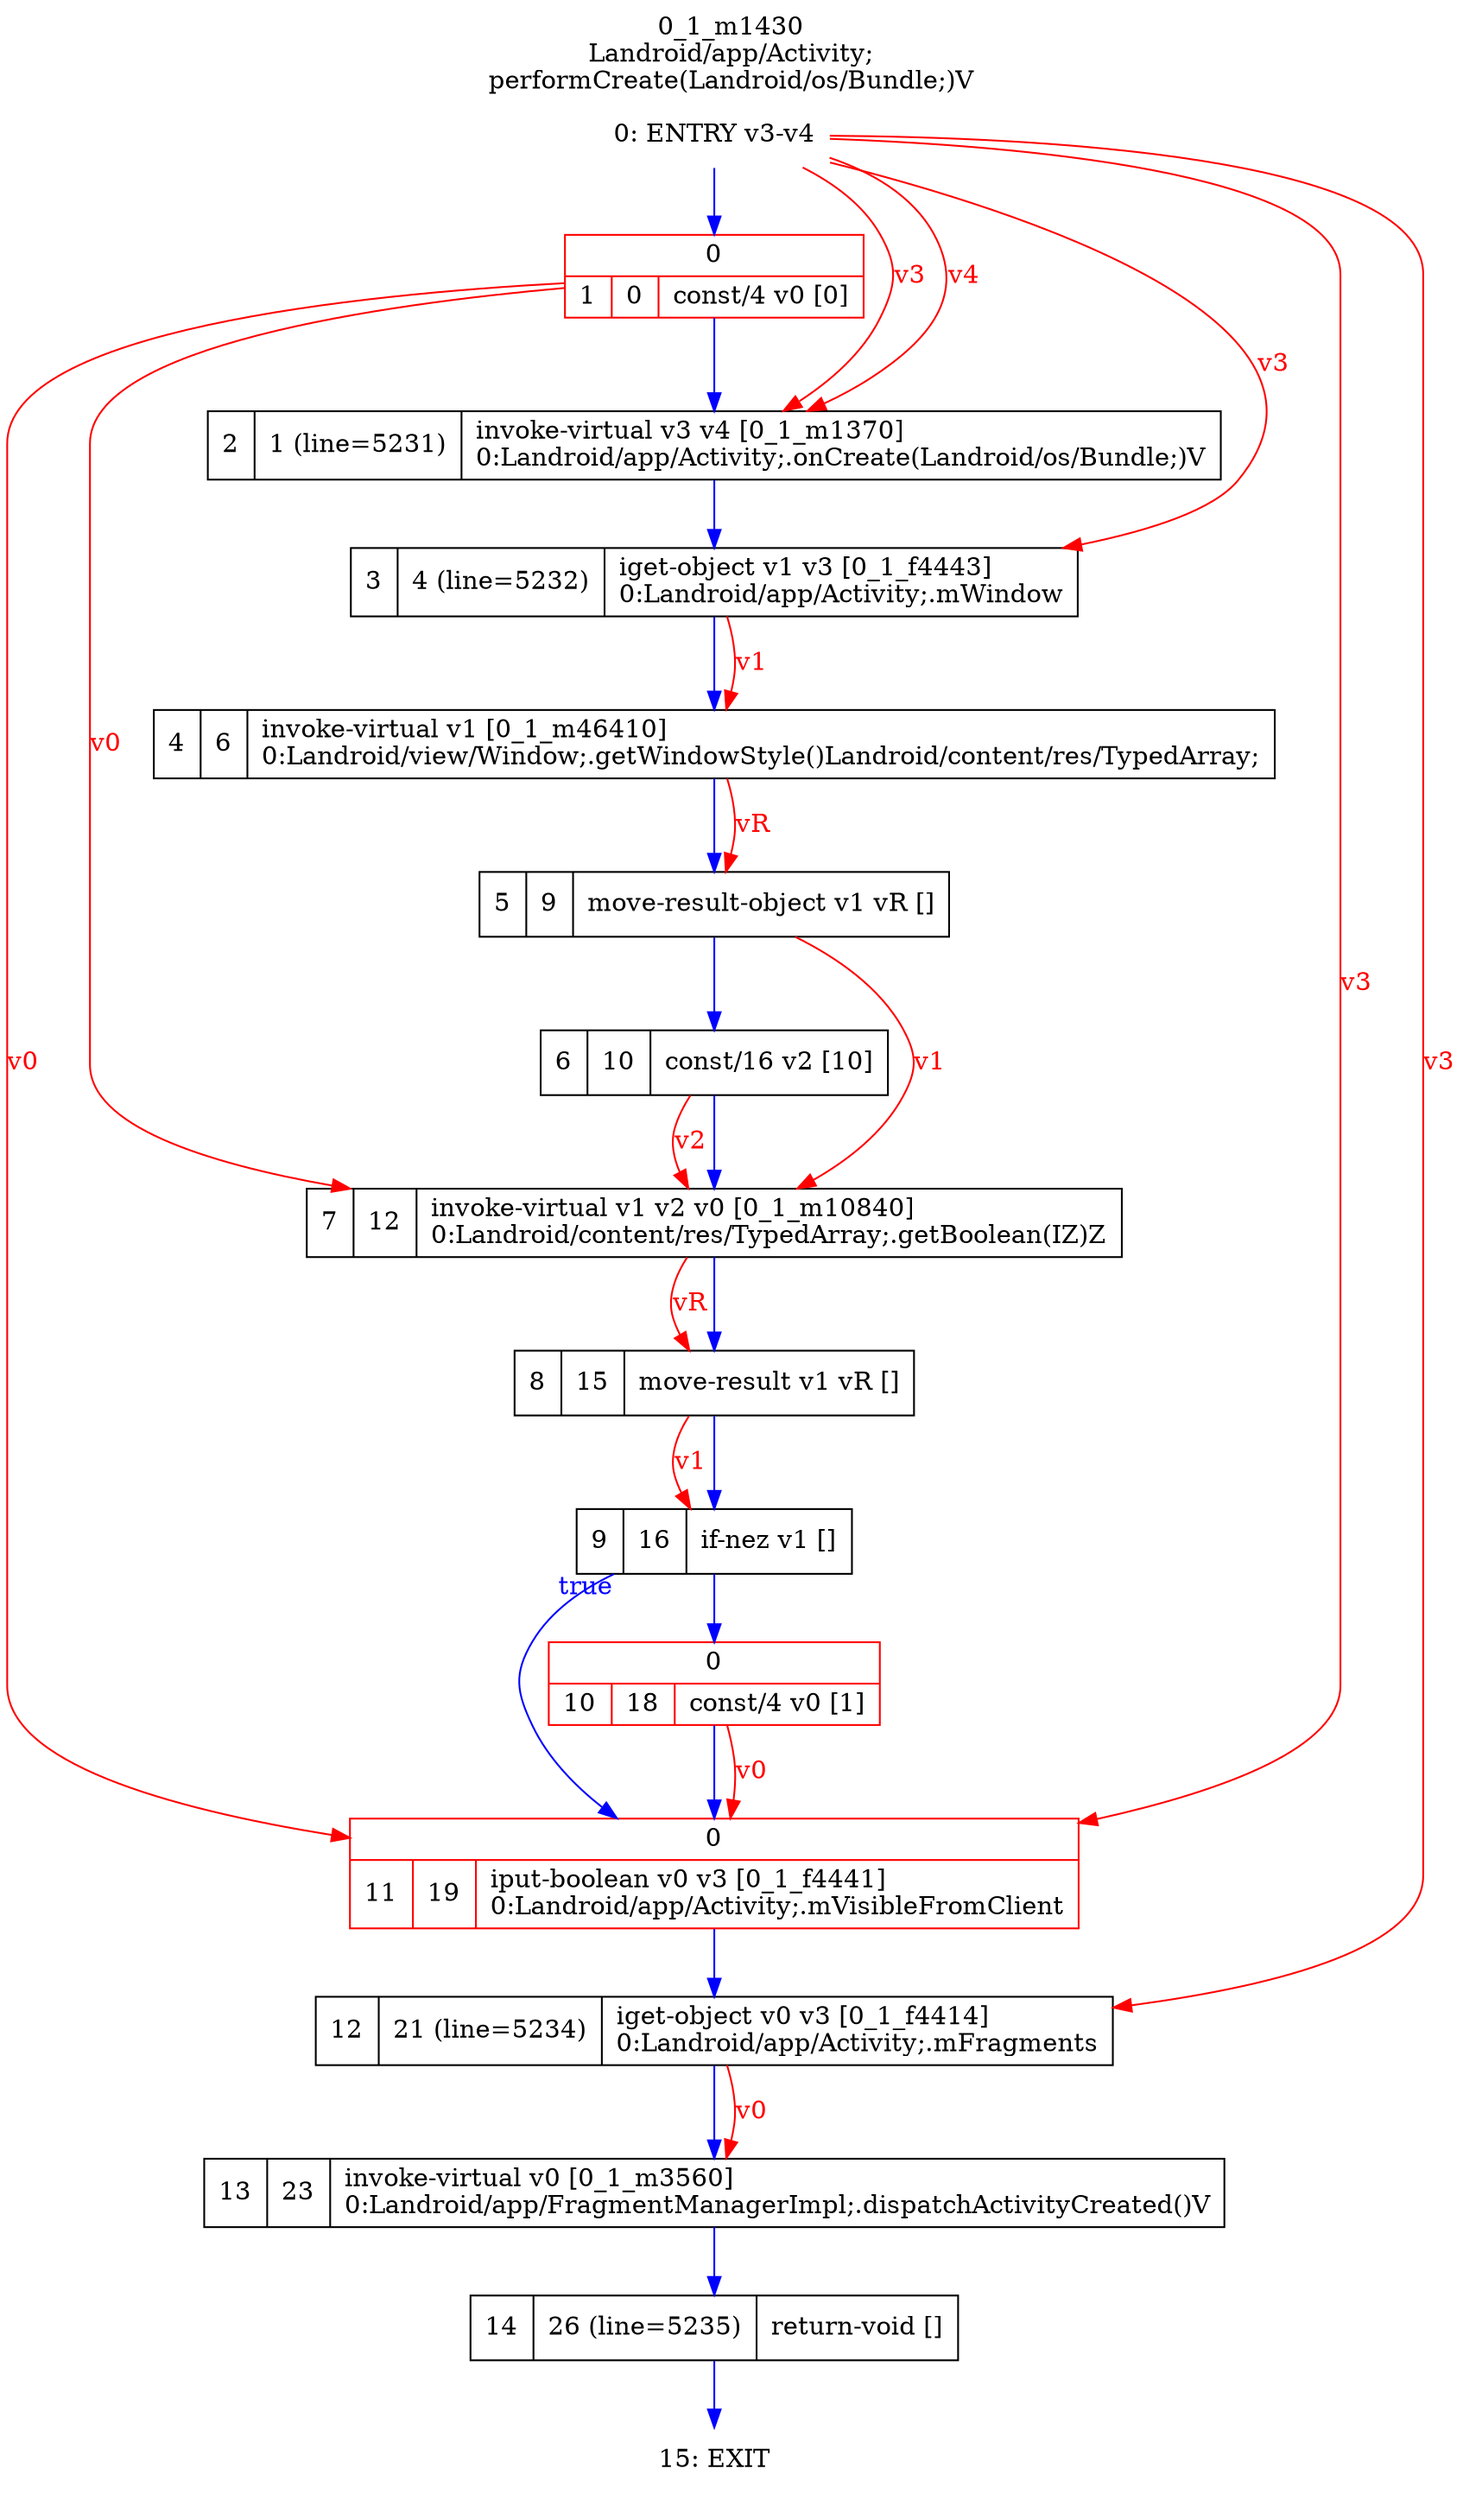 digraph G {
rankdir=UD;
labelloc=t;
label="0_1_m1430\nLandroid/app/Activity;
performCreate(Landroid/os/Bundle;)V";
0[label="0: ENTRY v3-v4",shape=plaintext];
1[label="{0|{1|0|const/4 v0 [0]\l}}",shape=record, color=red];
2[label="2|1 (line=5231)|invoke-virtual v3 v4 [0_1_m1370]\l0:Landroid/app/Activity;.onCreate(Landroid/os/Bundle;)V\l",shape=record,URL="0_1_m1370.dot"];
3[label="3|4 (line=5232)|iget-object v1 v3 [0_1_f4443]\l0:Landroid/app/Activity;.mWindow\l",shape=record];
4[label="4|6|invoke-virtual v1 [0_1_m46410]\l0:Landroid/view/Window;.getWindowStyle()Landroid/content/res/TypedArray;\l",shape=record,URL="0_1_m46410.dot"];
5[label="5|9|move-result-object v1 vR []\l",shape=record];
6[label="6|10|const/16 v2 [10]\l",shape=record];
7[label="7|12|invoke-virtual v1 v2 v0 [0_1_m10840]\l0:Landroid/content/res/TypedArray;.getBoolean(IZ)Z\l",shape=record,URL="0_1_m10840.dot"];
8[label="8|15|move-result v1 vR []\l",shape=record];
9[label="9|16|if-nez v1 []\l",shape=record];
10[label="{0|{10|18|const/4 v0 [1]\l}}",shape=record, color=red];
11[label="{0|{11|19|iput-boolean v0 v3 [0_1_f4441]\l0:Landroid/app/Activity;.mVisibleFromClient\l}}",shape=record, color=red];
12[label="12|21 (line=5234)|iget-object v0 v3 [0_1_f4414]\l0:Landroid/app/Activity;.mFragments\l",shape=record];
13[label="13|23|invoke-virtual v0 [0_1_m3560]\l0:Landroid/app/FragmentManagerImpl;.dispatchActivityCreated()V\l",shape=record,URL="0_1_m3560.dot"];
14[label="14|26 (line=5235)|return-void []\l",shape=record];
15[label="15: EXIT",shape=plaintext];
0->1 [color=blue, fontcolor=blue,weight=100, taillabel=""];
1->2 [color=blue, fontcolor=blue,weight=100, taillabel=""];
2->3 [color=blue, fontcolor=blue,weight=100, taillabel=""];
3->4 [color=blue, fontcolor=blue,weight=100, taillabel=""];
4->5 [color=blue, fontcolor=blue,weight=100, taillabel=""];
5->6 [color=blue, fontcolor=blue,weight=100, taillabel=""];
6->7 [color=blue, fontcolor=blue,weight=100, taillabel=""];
7->8 [color=blue, fontcolor=blue,weight=100, taillabel=""];
8->9 [color=blue, fontcolor=blue,weight=100, taillabel=""];
9->11 [color=blue, fontcolor=blue,weight=10, taillabel="true"];
9->10 [color=blue, fontcolor=blue,weight=100, taillabel=""];
10->11 [color=blue, fontcolor=blue,weight=100, taillabel=""];
11->12 [color=blue, fontcolor=blue,weight=100, taillabel=""];
12->13 [color=blue, fontcolor=blue,weight=100, taillabel=""];
13->14 [color=blue, fontcolor=blue,weight=100, taillabel=""];
14->15 [color=blue, fontcolor=blue,weight=100, taillabel=""];
0->2 [color=red, fontcolor=red, label="v3"];
0->2 [color=red, fontcolor=red, label="v4"];
0->3 [color=red, fontcolor=red, label="v3"];
3->4 [color=red, fontcolor=red, label="v1"];
4->5 [color=red, fontcolor=red, label="vR"];
1->7 [color=red, fontcolor=red, label="v0"];
5->7 [color=red, fontcolor=red, label="v1"];
6->7 [color=red, fontcolor=red, label="v2"];
7->8 [color=red, fontcolor=red, label="vR"];
8->9 [color=red, fontcolor=red, label="v1"];
0->11 [color=red, fontcolor=red, label="v3"];
1->11 [color=red, fontcolor=red, label="v0"];
10->11 [color=red, fontcolor=red, label="v0"];
0->12 [color=red, fontcolor=red, label="v3"];
12->13 [color=red, fontcolor=red, label="v0"];
}
